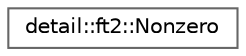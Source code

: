 digraph "Graphical Class Hierarchy"
{
 // LATEX_PDF_SIZE
  bgcolor="transparent";
  edge [fontname=Helvetica,fontsize=10,labelfontname=Helvetica,labelfontsize=10];
  node [fontname=Helvetica,fontsize=10,shape=box,height=0.2,width=0.4];
  rankdir="LR";
  Node0 [id="Node000000",label="detail::ft2::Nonzero",height=0.2,width=0.4,color="grey40", fillcolor="white", style="filled",URL="$structdetail_1_1ft2_1_1Nonzero.html",tooltip="Non-zero ft2 term according to the literature."];
}

